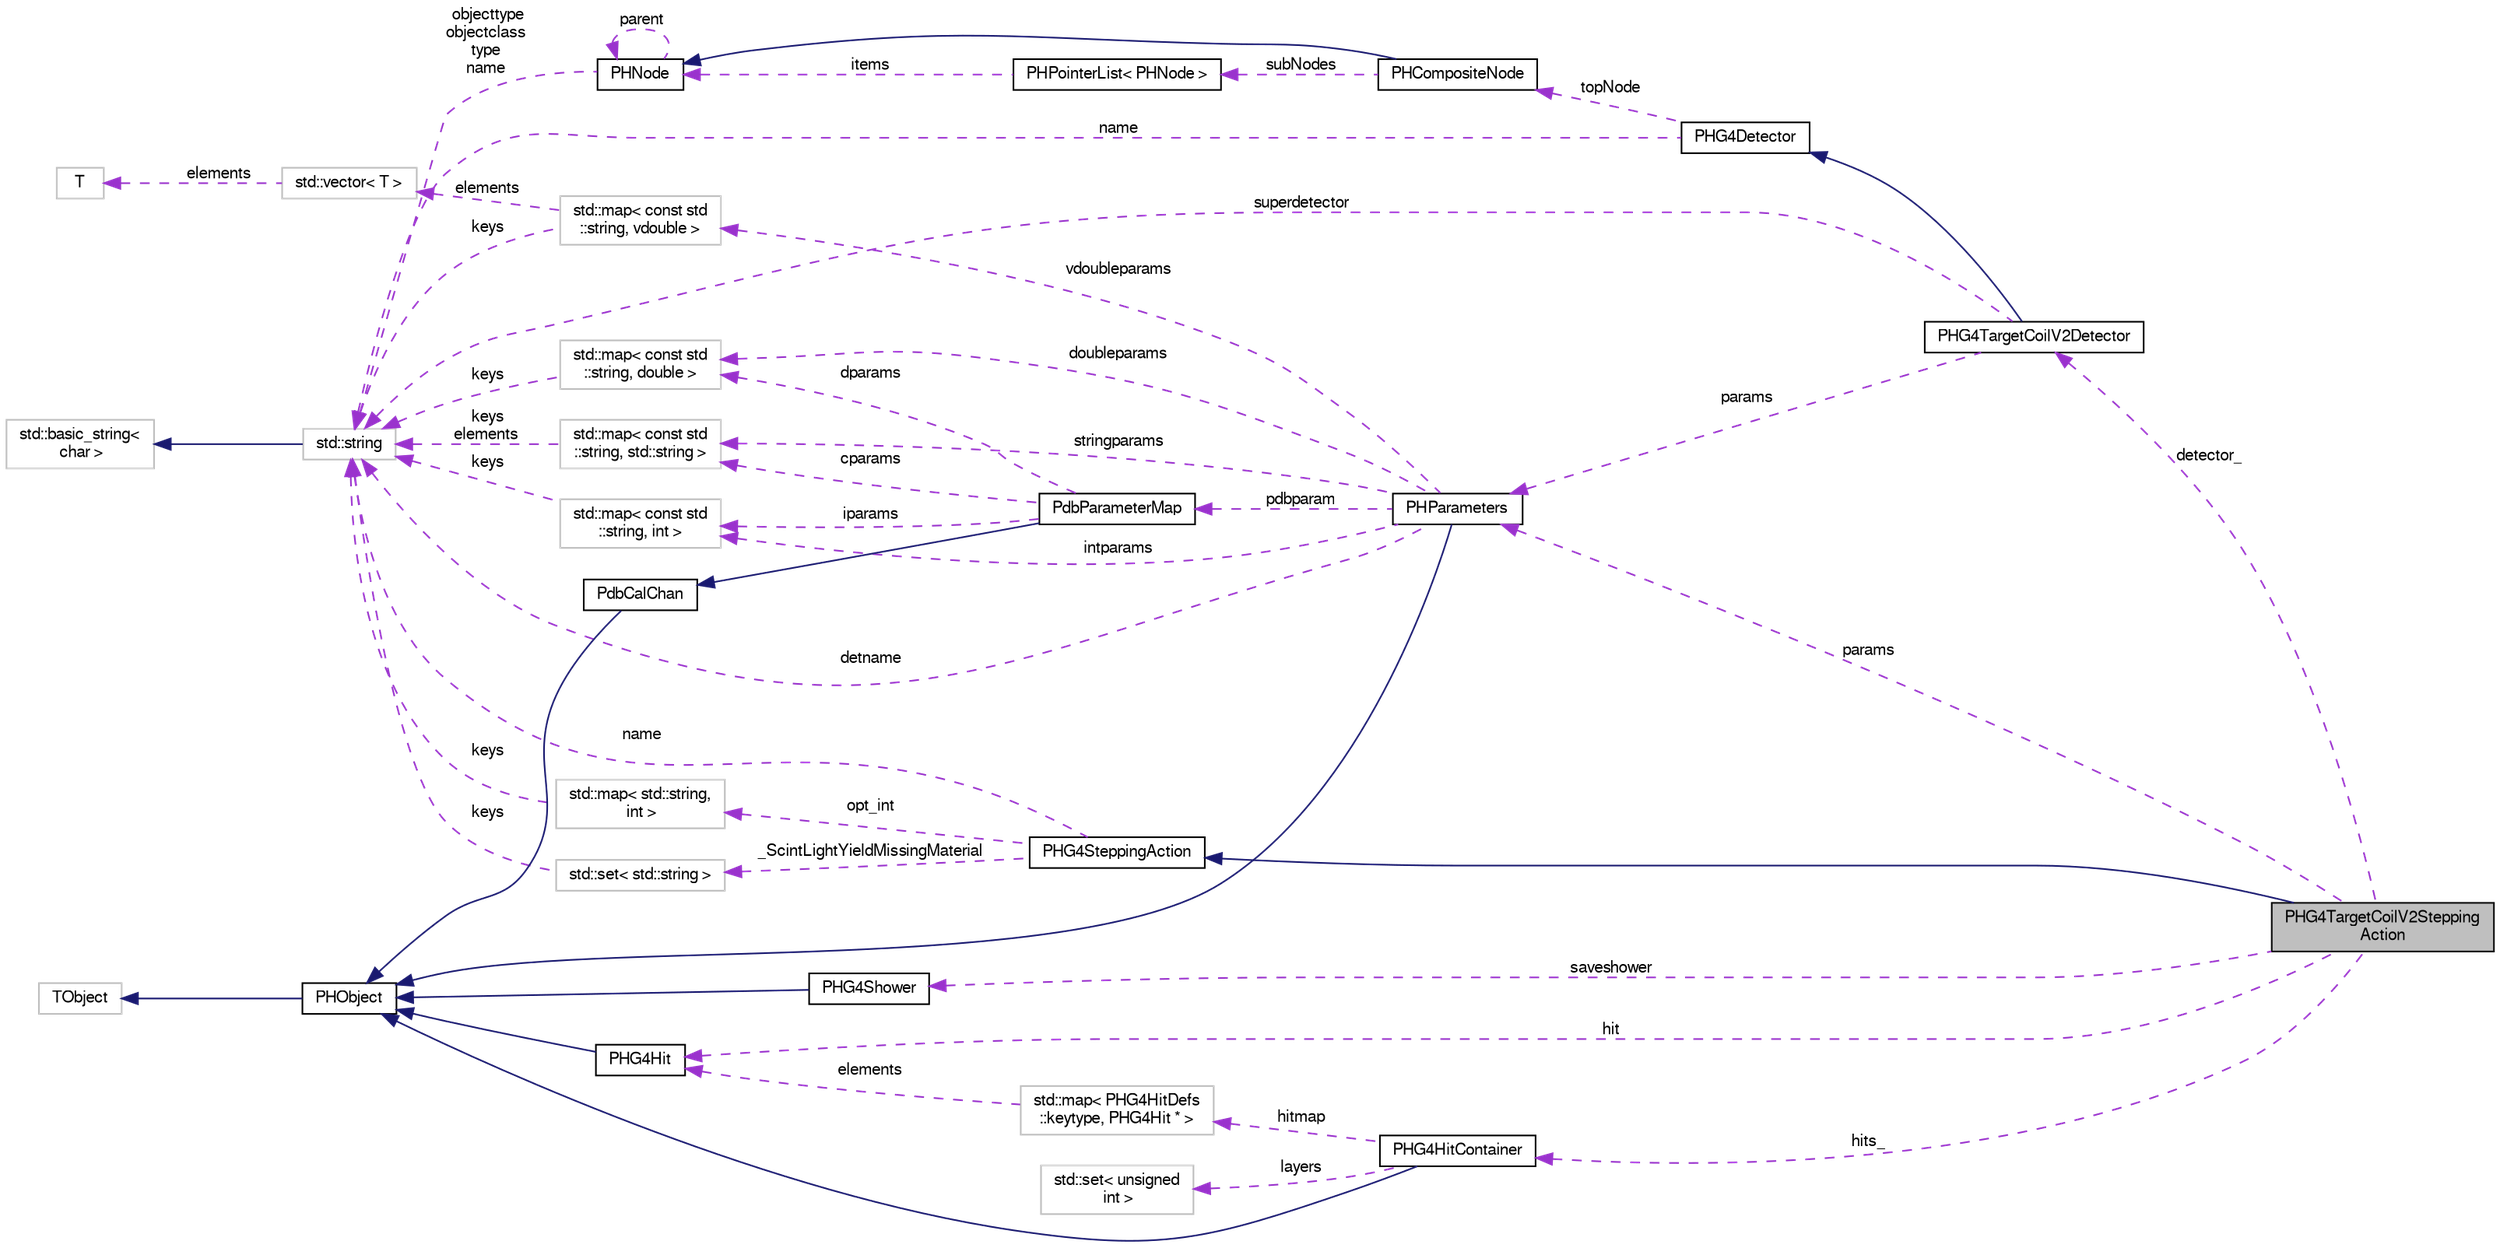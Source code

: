 digraph "PHG4TargetCoilV2SteppingAction"
{
  bgcolor="transparent";
  edge [fontname="FreeSans",fontsize="10",labelfontname="FreeSans",labelfontsize="10"];
  node [fontname="FreeSans",fontsize="10",shape=record];
  rankdir="LR";
  Node1 [label="PHG4TargetCoilV2Stepping\lAction",height=0.2,width=0.4,color="black", fillcolor="grey75", style="filled" fontcolor="black"];
  Node2 -> Node1 [dir="back",color="midnightblue",fontsize="10",style="solid",fontname="FreeSans"];
  Node2 [label="PHG4SteppingAction",height=0.2,width=0.4,color="black",URL="$df/d3f/classPHG4SteppingAction.html"];
  Node3 -> Node2 [dir="back",color="darkorchid3",fontsize="10",style="dashed",label=" opt_int" ,fontname="FreeSans"];
  Node3 [label="std::map\< std::string,\l int \>",height=0.2,width=0.4,color="grey75"];
  Node4 -> Node3 [dir="back",color="darkorchid3",fontsize="10",style="dashed",label=" keys" ,fontname="FreeSans"];
  Node4 [label="std::string",height=0.2,width=0.4,color="grey75",tooltip="STL class. "];
  Node5 -> Node4 [dir="back",color="midnightblue",fontsize="10",style="solid",fontname="FreeSans"];
  Node5 [label="std::basic_string\<\l char \>",height=0.2,width=0.4,color="grey75",tooltip="STL class. "];
  Node6 -> Node2 [dir="back",color="darkorchid3",fontsize="10",style="dashed",label=" _ScintLightYieldMissingMaterial" ,fontname="FreeSans"];
  Node6 [label="std::set\< std::string \>",height=0.2,width=0.4,color="grey75"];
  Node4 -> Node6 [dir="back",color="darkorchid3",fontsize="10",style="dashed",label=" keys" ,fontname="FreeSans"];
  Node4 -> Node2 [dir="back",color="darkorchid3",fontsize="10",style="dashed",label=" name" ,fontname="FreeSans"];
  Node7 -> Node1 [dir="back",color="darkorchid3",fontsize="10",style="dashed",label=" detector_" ,fontname="FreeSans"];
  Node7 [label="PHG4TargetCoilV2Detector",height=0.2,width=0.4,color="black",URL="$d0/d00/classPHG4TargetCoilV2Detector.html"];
  Node8 -> Node7 [dir="back",color="midnightblue",fontsize="10",style="solid",fontname="FreeSans"];
  Node8 [label="PHG4Detector",height=0.2,width=0.4,color="black",URL="$d3/de7/classPHG4Detector.html",tooltip="base class for phenix detector creation "];
  Node4 -> Node8 [dir="back",color="darkorchid3",fontsize="10",style="dashed",label=" name" ,fontname="FreeSans"];
  Node9 -> Node8 [dir="back",color="darkorchid3",fontsize="10",style="dashed",label=" topNode" ,fontname="FreeSans"];
  Node9 [label="PHCompositeNode",height=0.2,width=0.4,color="black",URL="$d5/dca/classPHCompositeNode.html"];
  Node10 -> Node9 [dir="back",color="midnightblue",fontsize="10",style="solid",fontname="FreeSans"];
  Node10 [label="PHNode",height=0.2,width=0.4,color="black",URL="$dc/d82/classPHNode.html"];
  Node10 -> Node10 [dir="back",color="darkorchid3",fontsize="10",style="dashed",label=" parent" ,fontname="FreeSans"];
  Node4 -> Node10 [dir="back",color="darkorchid3",fontsize="10",style="dashed",label=" objecttype\nobjectclass\ntype\nname" ,fontname="FreeSans"];
  Node11 -> Node9 [dir="back",color="darkorchid3",fontsize="10",style="dashed",label=" subNodes" ,fontname="FreeSans"];
  Node11 [label="PHPointerList\< PHNode \>",height=0.2,width=0.4,color="black",URL="$d6/d86/classPHPointerList.html"];
  Node10 -> Node11 [dir="back",color="darkorchid3",fontsize="10",style="dashed",label=" items" ,fontname="FreeSans"];
  Node12 -> Node7 [dir="back",color="darkorchid3",fontsize="10",style="dashed",label=" params" ,fontname="FreeSans"];
  Node12 [label="PHParameters",height=0.2,width=0.4,color="black",URL="$dd/dae/classPHParameters.html"];
  Node13 -> Node12 [dir="back",color="midnightblue",fontsize="10",style="solid",fontname="FreeSans"];
  Node13 [label="PHObject",height=0.2,width=0.4,color="black",URL="$d9/d24/classPHObject.html"];
  Node14 -> Node13 [dir="back",color="midnightblue",fontsize="10",style="solid",fontname="FreeSans"];
  Node14 [label="TObject",height=0.2,width=0.4,color="grey75"];
  Node15 -> Node12 [dir="back",color="darkorchid3",fontsize="10",style="dashed",label=" doubleparams" ,fontname="FreeSans"];
  Node15 [label="std::map\< const std\l::string, double \>",height=0.2,width=0.4,color="grey75"];
  Node4 -> Node15 [dir="back",color="darkorchid3",fontsize="10",style="dashed",label=" keys" ,fontname="FreeSans"];
  Node16 -> Node12 [dir="back",color="darkorchid3",fontsize="10",style="dashed",label=" intparams" ,fontname="FreeSans"];
  Node16 [label="std::map\< const std\l::string, int \>",height=0.2,width=0.4,color="grey75"];
  Node4 -> Node16 [dir="back",color="darkorchid3",fontsize="10",style="dashed",label=" keys" ,fontname="FreeSans"];
  Node17 -> Node12 [dir="back",color="darkorchid3",fontsize="10",style="dashed",label=" pdbparam" ,fontname="FreeSans"];
  Node17 [label="PdbParameterMap",height=0.2,width=0.4,color="black",URL="$d8/d21/classPdbParameterMap.html"];
  Node18 -> Node17 [dir="back",color="midnightblue",fontsize="10",style="solid",fontname="FreeSans"];
  Node18 [label="PdbCalChan",height=0.2,width=0.4,color="black",URL="$d6/d4b/classPdbCalChan.html"];
  Node13 -> Node18 [dir="back",color="midnightblue",fontsize="10",style="solid",fontname="FreeSans"];
  Node15 -> Node17 [dir="back",color="darkorchid3",fontsize="10",style="dashed",label=" dparams" ,fontname="FreeSans"];
  Node16 -> Node17 [dir="back",color="darkorchid3",fontsize="10",style="dashed",label=" iparams" ,fontname="FreeSans"];
  Node19 -> Node17 [dir="back",color="darkorchid3",fontsize="10",style="dashed",label=" cparams" ,fontname="FreeSans"];
  Node19 [label="std::map\< const std\l::string, std::string \>",height=0.2,width=0.4,color="grey75"];
  Node4 -> Node19 [dir="back",color="darkorchid3",fontsize="10",style="dashed",label=" keys\nelements" ,fontname="FreeSans"];
  Node19 -> Node12 [dir="back",color="darkorchid3",fontsize="10",style="dashed",label=" stringparams" ,fontname="FreeSans"];
  Node4 -> Node12 [dir="back",color="darkorchid3",fontsize="10",style="dashed",label=" detname" ,fontname="FreeSans"];
  Node20 -> Node12 [dir="back",color="darkorchid3",fontsize="10",style="dashed",label=" vdoubleparams" ,fontname="FreeSans"];
  Node20 [label="std::map\< const std\l::string, vdouble \>",height=0.2,width=0.4,color="grey75"];
  Node4 -> Node20 [dir="back",color="darkorchid3",fontsize="10",style="dashed",label=" keys" ,fontname="FreeSans"];
  Node21 -> Node20 [dir="back",color="darkorchid3",fontsize="10",style="dashed",label=" elements" ,fontname="FreeSans"];
  Node21 [label="std::vector\< T \>",height=0.2,width=0.4,color="grey75",tooltip="STL class. "];
  Node22 -> Node21 [dir="back",color="darkorchid3",fontsize="10",style="dashed",label=" elements" ,fontname="FreeSans"];
  Node22 [label="T",height=0.2,width=0.4,color="grey75"];
  Node4 -> Node7 [dir="back",color="darkorchid3",fontsize="10",style="dashed",label=" superdetector" ,fontname="FreeSans"];
  Node23 -> Node1 [dir="back",color="darkorchid3",fontsize="10",style="dashed",label=" saveshower" ,fontname="FreeSans"];
  Node23 [label="PHG4Shower",height=0.2,width=0.4,color="black",URL="$db/d88/classPHG4Shower.html"];
  Node13 -> Node23 [dir="back",color="midnightblue",fontsize="10",style="solid",fontname="FreeSans"];
  Node24 -> Node1 [dir="back",color="darkorchid3",fontsize="10",style="dashed",label=" hit" ,fontname="FreeSans"];
  Node24 [label="PHG4Hit",height=0.2,width=0.4,color="black",URL="$d3/d9e/classPHG4Hit.html"];
  Node13 -> Node24 [dir="back",color="midnightblue",fontsize="10",style="solid",fontname="FreeSans"];
  Node12 -> Node1 [dir="back",color="darkorchid3",fontsize="10",style="dashed",label=" params" ,fontname="FreeSans"];
  Node25 -> Node1 [dir="back",color="darkorchid3",fontsize="10",style="dashed",label=" hits_" ,fontname="FreeSans"];
  Node25 [label="PHG4HitContainer",height=0.2,width=0.4,color="black",URL="$d4/d30/classPHG4HitContainer.html"];
  Node13 -> Node25 [dir="back",color="midnightblue",fontsize="10",style="solid",fontname="FreeSans"];
  Node26 -> Node25 [dir="back",color="darkorchid3",fontsize="10",style="dashed",label=" layers" ,fontname="FreeSans"];
  Node26 [label="std::set\< unsigned\l int \>",height=0.2,width=0.4,color="grey75"];
  Node27 -> Node25 [dir="back",color="darkorchid3",fontsize="10",style="dashed",label=" hitmap" ,fontname="FreeSans"];
  Node27 [label="std::map\< PHG4HitDefs\l::keytype, PHG4Hit * \>",height=0.2,width=0.4,color="grey75"];
  Node24 -> Node27 [dir="back",color="darkorchid3",fontsize="10",style="dashed",label=" elements" ,fontname="FreeSans"];
}
